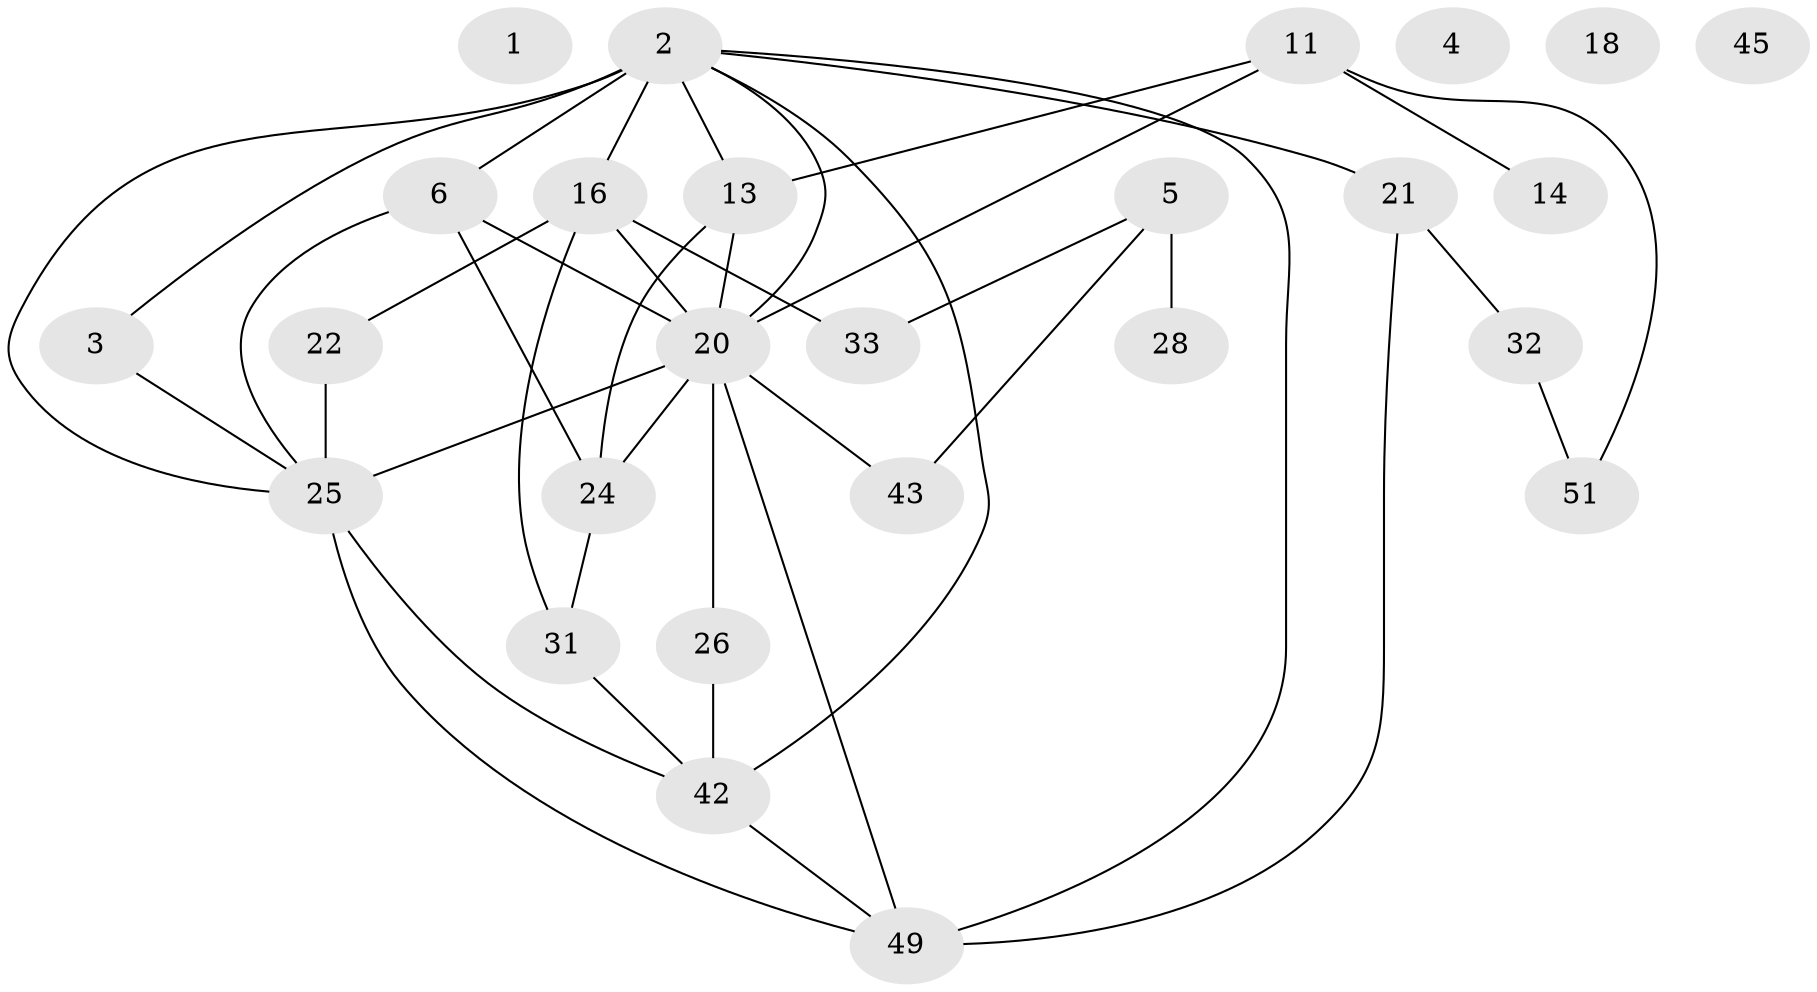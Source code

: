 // original degree distribution, {0: 0.07692307692307693, 5: 0.15384615384615385, 2: 0.2692307692307692, 3: 0.11538461538461539, 4: 0.19230769230769232, 1: 0.1346153846153846, 6: 0.038461538461538464, 7: 0.019230769230769232}
// Generated by graph-tools (version 1.1) at 2025/13/03/09/25 04:13:13]
// undirected, 26 vertices, 41 edges
graph export_dot {
graph [start="1"]
  node [color=gray90,style=filled];
  1;
  2 [super="+7+8+9+10+17"];
  3 [super="+27"];
  4;
  5 [super="+12+15+23"];
  6 [super="+37"];
  11 [super="+39"];
  13 [super="+29+46"];
  14;
  16 [super="+19+50"];
  18;
  20 [super="+30+34+35+48"];
  21 [super="+41"];
  22 [super="+36+38"];
  24 [super="+40+47"];
  25 [super="+44+52"];
  26;
  28;
  31;
  32;
  33;
  42;
  43;
  45;
  49;
  51;
  2 -- 3;
  2 -- 6 [weight=2];
  2 -- 42;
  2 -- 13 [weight=2];
  2 -- 49;
  2 -- 16 [weight=3];
  2 -- 20 [weight=2];
  2 -- 21;
  2 -- 25;
  3 -- 25;
  5 -- 43;
  5 -- 28;
  5 -- 33;
  6 -- 20 [weight=2];
  6 -- 24 [weight=2];
  6 -- 25;
  11 -- 51;
  11 -- 14;
  11 -- 13;
  11 -- 20;
  13 -- 24 [weight=2];
  13 -- 20;
  16 -- 33;
  16 -- 20 [weight=2];
  16 -- 31;
  16 -- 22;
  20 -- 43;
  20 -- 49;
  20 -- 26;
  20 -- 24;
  20 -- 25;
  21 -- 32;
  21 -- 49;
  22 -- 25;
  24 -- 31;
  25 -- 42;
  25 -- 49;
  26 -- 42;
  31 -- 42;
  32 -- 51;
  42 -- 49;
}
